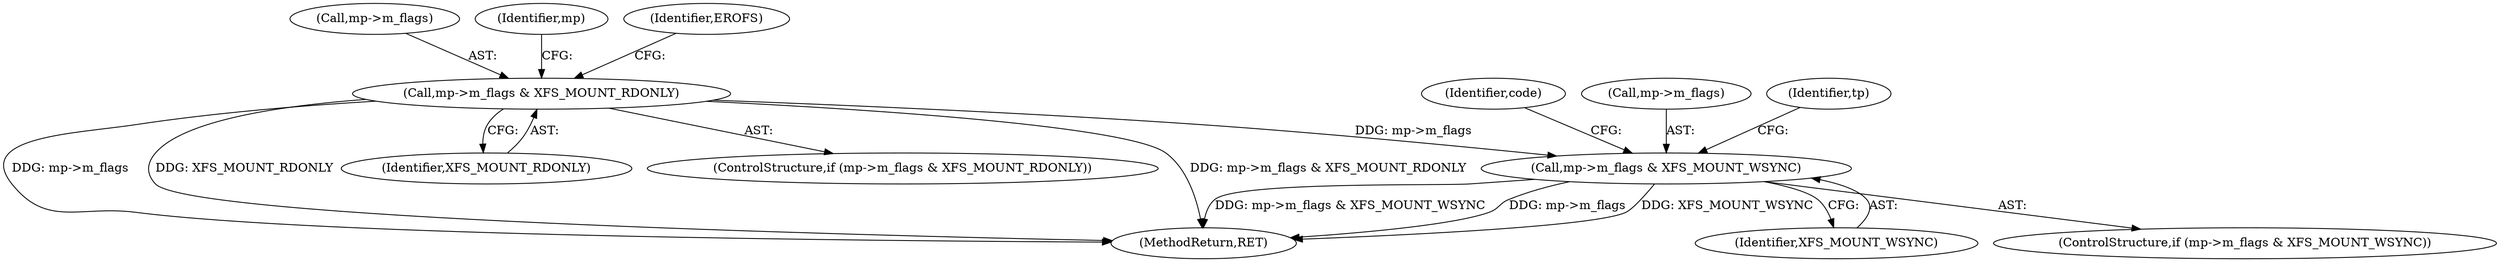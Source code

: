 digraph "0_linux_23adbe12ef7d3d4195e80800ab36b37bee28cd03_4@pointer" {
"1000649" [label="(Call,mp->m_flags & XFS_MOUNT_WSYNC)"];
"1000151" [label="(Call,mp->m_flags & XFS_MOUNT_RDONLY)"];
"1000150" [label="(ControlStructure,if (mp->m_flags & XFS_MOUNT_RDONLY))"];
"1000152" [label="(Call,mp->m_flags)"];
"1000648" [label="(ControlStructure,if (mp->m_flags & XFS_MOUNT_WSYNC))"];
"1000687" [label="(MethodReturn,RET)"];
"1000155" [label="(Identifier,XFS_MOUNT_RDONLY)"];
"1000649" [label="(Call,mp->m_flags & XFS_MOUNT_WSYNC)"];
"1000657" [label="(Identifier,code)"];
"1000650" [label="(Call,mp->m_flags)"];
"1000653" [label="(Identifier,XFS_MOUNT_WSYNC)"];
"1000161" [label="(Identifier,mp)"];
"1000655" [label="(Identifier,tp)"];
"1000158" [label="(Identifier,EROFS)"];
"1000151" [label="(Call,mp->m_flags & XFS_MOUNT_RDONLY)"];
"1000649" -> "1000648"  [label="AST: "];
"1000649" -> "1000653"  [label="CFG: "];
"1000650" -> "1000649"  [label="AST: "];
"1000653" -> "1000649"  [label="AST: "];
"1000655" -> "1000649"  [label="CFG: "];
"1000657" -> "1000649"  [label="CFG: "];
"1000649" -> "1000687"  [label="DDG: mp->m_flags"];
"1000649" -> "1000687"  [label="DDG: XFS_MOUNT_WSYNC"];
"1000649" -> "1000687"  [label="DDG: mp->m_flags & XFS_MOUNT_WSYNC"];
"1000151" -> "1000649"  [label="DDG: mp->m_flags"];
"1000151" -> "1000150"  [label="AST: "];
"1000151" -> "1000155"  [label="CFG: "];
"1000152" -> "1000151"  [label="AST: "];
"1000155" -> "1000151"  [label="AST: "];
"1000158" -> "1000151"  [label="CFG: "];
"1000161" -> "1000151"  [label="CFG: "];
"1000151" -> "1000687"  [label="DDG: mp->m_flags & XFS_MOUNT_RDONLY"];
"1000151" -> "1000687"  [label="DDG: mp->m_flags"];
"1000151" -> "1000687"  [label="DDG: XFS_MOUNT_RDONLY"];
}
